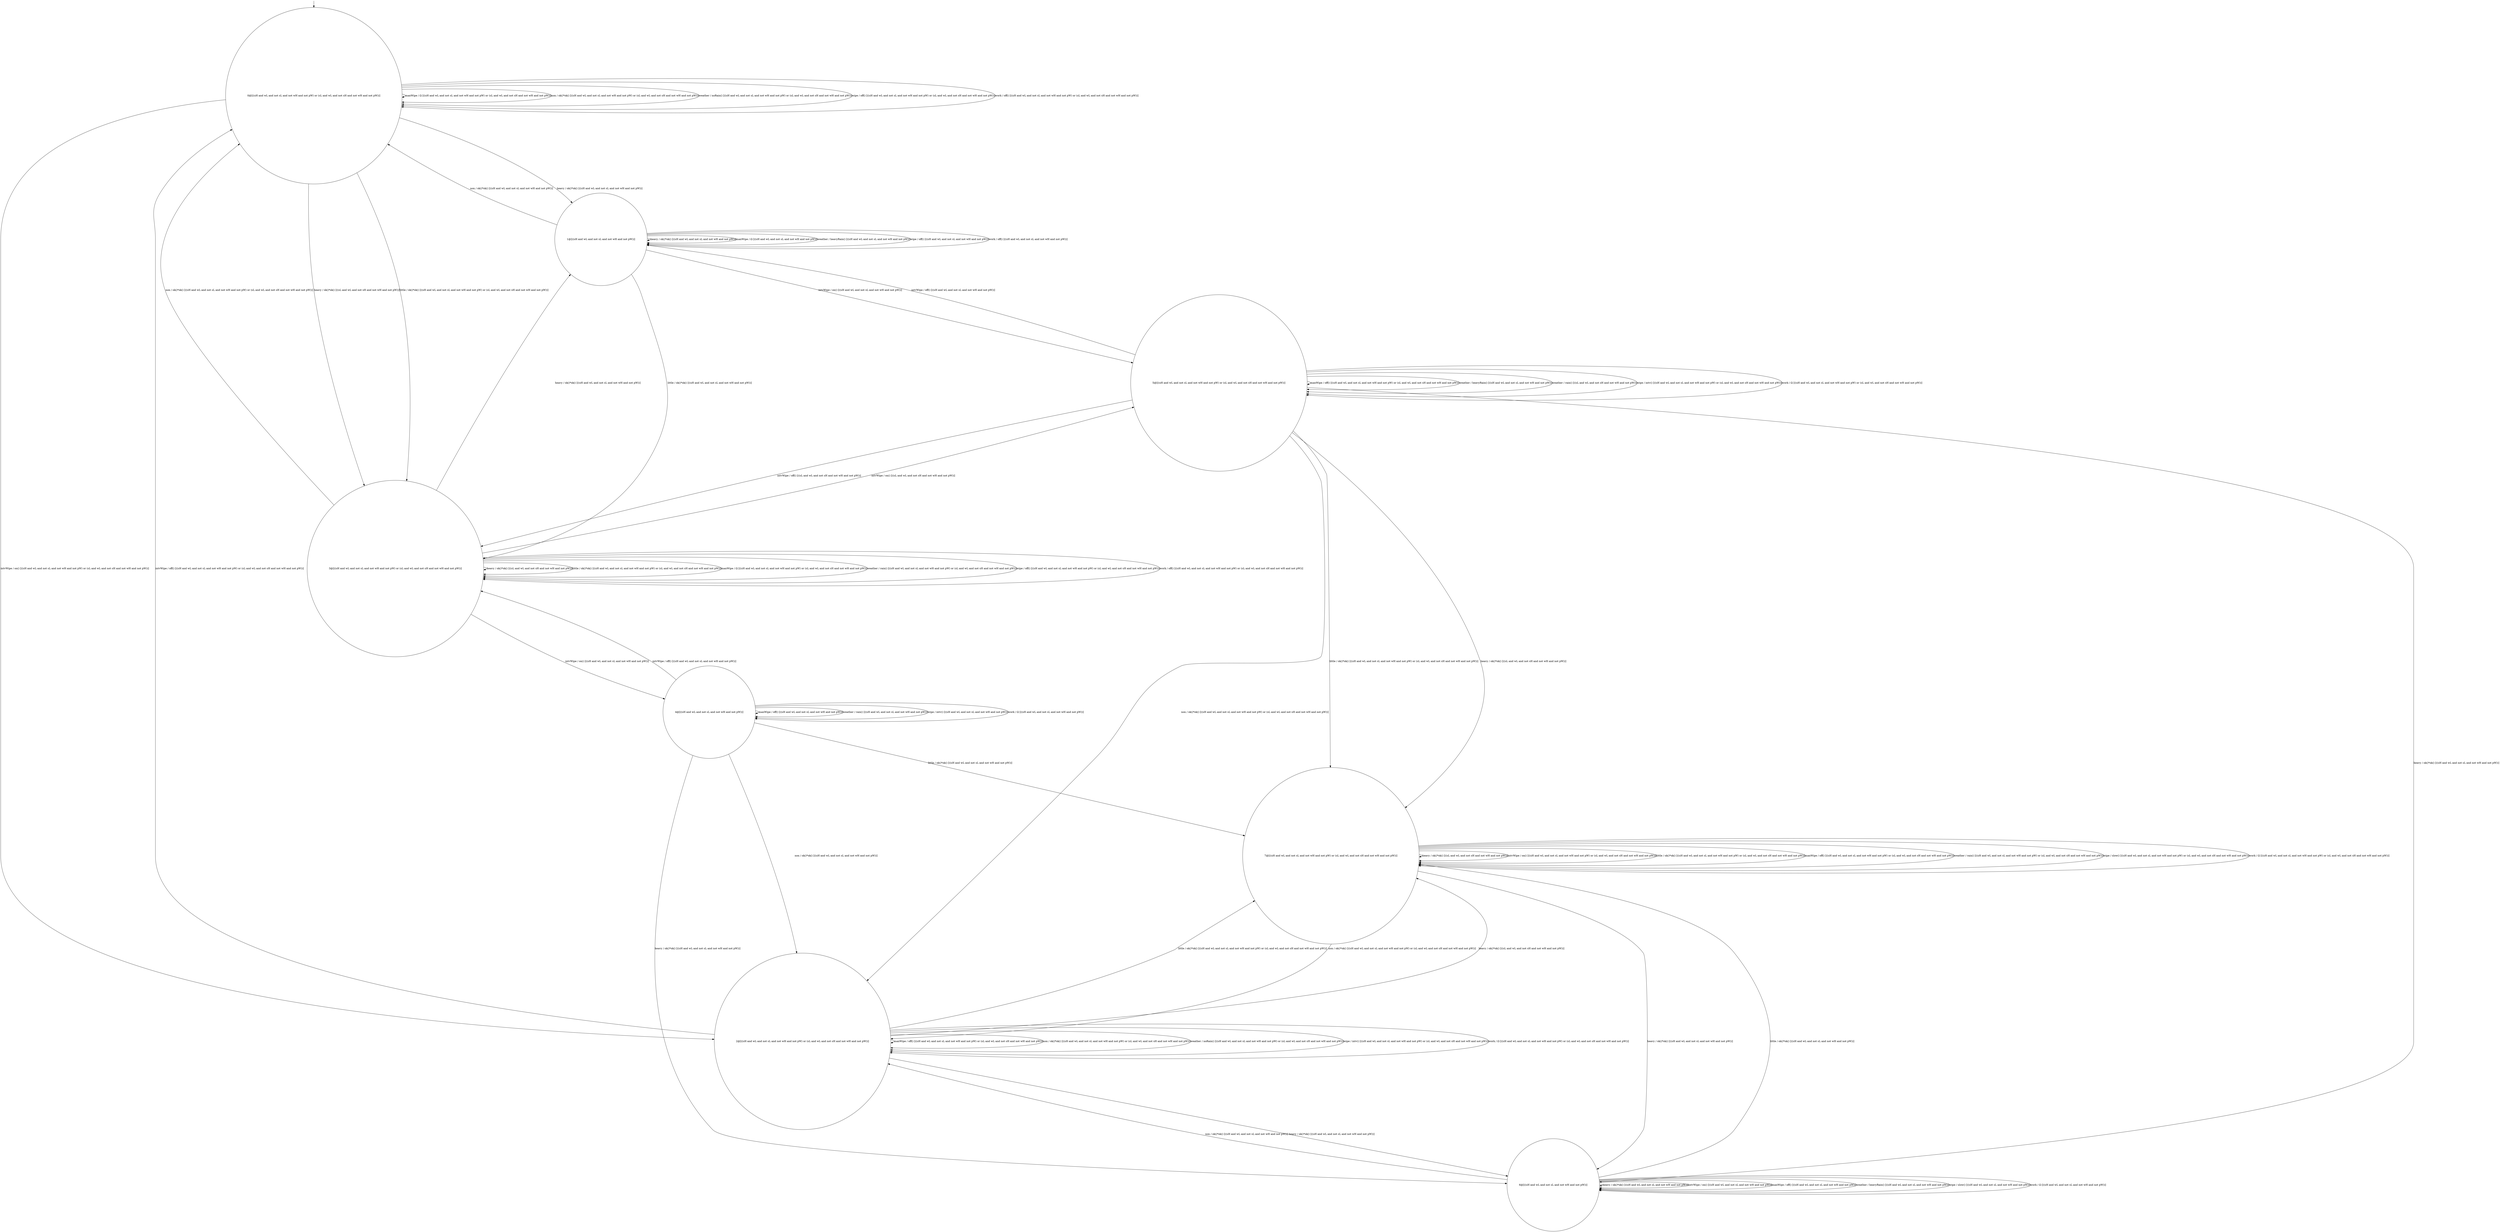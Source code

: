 digraph g {
	edge [lblstyle="above, sloped"];
	s0 [shape="circle" label="0@[((sH and wL and not sL and not wH and not pW) or (sL and wL and not sH and not wH and not pW))]"];
	s1 [shape="circle" label="1@[((sH and wL and not sL and not wH and not pW))]"];
	s2 [shape="circle" label="2@[((sH and wL and not sL and not wH and not pW) or (sL and wL and not sH and not wH and not pW))]"];
	s3 [shape="circle" label="3@[((sH and wL and not sL and not wH and not pW) or (sL and wL and not sH and not wH and not pW))]"];
	s4 [shape="circle" label="4@[((sH and wL and not sL and not wH and not pW))]"];
	s5 [shape="circle" label="5@[((sH and wL and not sL and not wH and not pW) or (sL and wL and not sH and not wH and not pW))]"];
	s6 [shape="circle" label="6@[((sH and wL and not sL and not wH and not pW))]"];
	s7 [shape="circle" label="7@[((sH and wL and not sL and not wH and not pW) or (sL and wL and not sH and not wH and not pW))]"];
	s0 -> s1 [label="heavy / ok()*ok() [((sH and wL and not sL and not wH and not pW))]"];
	s0 -> s3 [label="heavy / ok()*ok() [((sL and wL and not sH and not wH and not pW))]"];
	s0 -> s2 [label="intvWipe / on() [((sH and wL and not sL and not wH and not pW) or (sL and wL and not sH and not wH and not pW))]"];
	s0 -> s3 [label="little / ok()*ok() [((sH and wL and not sL and not wH and not pW) or (sL and wL and not sH and not wH and not pW))]"];
	s0 -> s0 [label="manWipe / Ω [((sH and wL and not sL and not wH and not pW) or (sL and wL and not sH and not wH and not pW))]"];
	s0 -> s0 [label="non / ok()*ok() [((sH and wL and not sL and not wH and not pW) or (sL and wL and not sH and not wH and not pW))]"];
	s0 -> s0 [label="weather / noRain() [((sH and wL and not sL and not wH and not pW) or (sL and wL and not sH and not wH and not pW))]"];
	s0 -> s0 [label="wipe / off() [((sH and wL and not sL and not wH and not pW) or (sL and wL and not sH and not wH and not pW))]"];
	s0 -> s0 [label="work / off() [((sH and wL and not sL and not wH and not pW) or (sL and wL and not sH and not wH and not pW))]"];
	s1 -> s1 [label="heavy / ok()*ok() [((sH and wL and not sL and not wH and not pW))]"];
	s1 -> s5 [label="intvWipe / on() [((sH and wL and not sL and not wH and not pW))]"];
	s1 -> s3 [label="little / ok()*ok() [((sH and wL and not sL and not wH and not pW))]"];
	s1 -> s1 [label="manWipe / Ω [((sH and wL and not sL and not wH and not pW))]"];
	s1 -> s0 [label="non / ok()*ok() [((sH and wL and not sL and not wH and not pW))]"];
	s1 -> s1 [label="weather / heavyRain() [((sH and wL and not sL and not wH and not pW))]"];
	s1 -> s1 [label="wipe / off() [((sH and wL and not sL and not wH and not pW))]"];
	s1 -> s1 [label="work / off() [((sH and wL and not sL and not wH and not pW))]"];
	s2 -> s6 [label="heavy / ok()*ok() [((sH and wL and not sL and not wH and not pW))]"];
	s2 -> s7 [label="heavy / ok()*ok() [((sL and wL and not sH and not wH and not pW))]"];
	s2 -> s0 [label="intvWipe / off() [((sH and wL and not sL and not wH and not pW) or (sL and wL and not sH and not wH and not pW))]"];
	s2 -> s7 [label="little / ok()*ok() [((sH and wL and not sL and not wH and not pW) or (sL and wL and not sH and not wH and not pW))]"];
	s2 -> s2 [label="manWipe / off() [((sH and wL and not sL and not wH and not pW) or (sL and wL and not sH and not wH and not pW))]"];
	s2 -> s2 [label="non / ok()*ok() [((sH and wL and not sL and not wH and not pW) or (sL and wL and not sH and not wH and not pW))]"];
	s2 -> s2 [label="weather / noRain() [((sH and wL and not sL and not wH and not pW) or (sL and wL and not sH and not wH and not pW))]"];
	s2 -> s2 [label="wipe / intv() [((sH and wL and not sL and not wH and not pW) or (sL and wL and not sH and not wH and not pW))]"];
	s2 -> s2 [label="work / Ω [((sH and wL and not sL and not wH and not pW) or (sL and wL and not sH and not wH and not pW))]"];
	s3 -> s1 [label="heavy / ok()*ok() [((sH and wL and not sL and not wH and not pW))]"];
	s3 -> s3 [label="heavy / ok()*ok() [((sL and wL and not sH and not wH and not pW))]"];
	s3 -> s5 [label="intvWipe / on() [((sL and wL and not sH and not wH and not pW))]"];
	s3 -> s4 [label="intvWipe / on() [((sH and wL and not sL and not wH and not pW))]"];
	s3 -> s3 [label="little / ok()*ok() [((sH and wL and not sL and not wH and not pW) or (sL and wL and not sH and not wH and not pW))]"];
	s3 -> s3 [label="manWipe / Ω [((sH and wL and not sL and not wH and not pW) or (sL and wL and not sH and not wH and not pW))]"];
	s3 -> s0 [label="non / ok()*ok() [((sH and wL and not sL and not wH and not pW) or (sL and wL and not sH and not wH and not pW))]"];
	s3 -> s3 [label="weather / rain() [((sH and wL and not sL and not wH and not pW) or (sL and wL and not sH and not wH and not pW))]"];
	s3 -> s3 [label="wipe / off() [((sH and wL and not sL and not wH and not pW) or (sL and wL and not sH and not wH and not pW))]"];
	s3 -> s3 [label="work / off() [((sH and wL and not sL and not wH and not pW) or (sL and wL and not sH and not wH and not pW))]"];
	s4 -> s6 [label="heavy / ok()*ok() [((sH and wL and not sL and not wH and not pW))]"];
	s4 -> s3 [label="intvWipe / off() [((sH and wL and not sL and not wH and not pW))]"];
	s4 -> s7 [label="little / ok()*ok() [((sH and wL and not sL and not wH and not pW))]"];
	s4 -> s4 [label="manWipe / off() [((sH and wL and not sL and not wH and not pW))]"];
	s4 -> s2 [label="non / ok()*ok() [((sH and wL and not sL and not wH and not pW))]"];
	s4 -> s4 [label="weather / rain() [((sH and wL and not sL and not wH and not pW))]"];
	s4 -> s4 [label="wipe / intv() [((sH and wL and not sL and not wH and not pW))]"];
	s4 -> s4 [label="work / Ω [((sH and wL and not sL and not wH and not pW))]"];
	s5 -> s7 [label="heavy / ok()*ok() [((sL and wL and not sH and not wH and not pW))]"];
	s5 -> s6 [label="heavy / ok()*ok() [((sH and wL and not sL and not wH and not pW))]"];
	s5 -> s3 [label="intvWipe / off() [((sL and wL and not sH and not wH and not pW))]"];
	s5 -> s1 [label="intvWipe / off() [((sH and wL and not sL and not wH and not pW))]"];
	s5 -> s7 [label="little / ok()*ok() [((sH and wL and not sL and not wH and not pW) or (sL and wL and not sH and not wH and not pW))]"];
	s5 -> s5 [label="manWipe / off() [((sH and wL and not sL and not wH and not pW) or (sL and wL and not sH and not wH and not pW))]"];
	s5 -> s2 [label="non / ok()*ok() [((sH and wL and not sL and not wH and not pW) or (sL and wL and not sH and not wH and not pW))]"];
	s5 -> s5 [label="weather / heavyRain() [((sH and wL and not sL and not wH and not pW))]"];
	s5 -> s5 [label="weather / rain() [((sL and wL and not sH and not wH and not pW))]"];
	s5 -> s5 [label="wipe / intv() [((sH and wL and not sL and not wH and not pW) or (sL and wL and not sH and not wH and not pW))]"];
	s5 -> s5 [label="work / Ω [((sH and wL and not sL and not wH and not pW) or (sL and wL and not sH and not wH and not pW))]"];
	s6 -> s6 [label="heavy / ok()*ok() [((sH and wL and not sL and not wH and not pW))]"];
	s6 -> s6 [label="intvWipe / on() [((sH and wL and not sL and not wH and not pW))]"];
	s6 -> s7 [label="little / ok()*ok() [((sH and wL and not sL and not wH and not pW))]"];
	s6 -> s6 [label="manWipe / off() [((sH and wL and not sL and not wH and not pW))]"];
	s6 -> s2 [label="non / ok()*ok() [((sH and wL and not sL and not wH and not pW))]"];
	s6 -> s6 [label="weather / heavyRain() [((sH and wL and not sL and not wH and not pW))]"];
	s6 -> s6 [label="wipe / slow() [((sH and wL and not sL and not wH and not pW))]"];
	s6 -> s6 [label="work / Ω [((sH and wL and not sL and not wH and not pW))]"];
	s7 -> s7 [label="heavy / ok()*ok() [((sL and wL and not sH and not wH and not pW))]"];
	s7 -> s6 [label="heavy / ok()*ok() [((sH and wL and not sL and not wH and not pW))]"];
	s7 -> s7 [label="intvWipe / on() [((sH and wL and not sL and not wH and not pW) or (sL and wL and not sH and not wH and not pW))]"];
	s7 -> s7 [label="little / ok()*ok() [((sH and wL and not sL and not wH and not pW) or (sL and wL and not sH and not wH and not pW))]"];
	s7 -> s7 [label="manWipe / off() [((sH and wL and not sL and not wH and not pW) or (sL and wL and not sH and not wH and not pW))]"];
	s7 -> s2 [label="non / ok()*ok() [((sH and wL and not sL and not wH and not pW) or (sL and wL and not sH and not wH and not pW))]"];
	s7 -> s7 [label="weather / rain() [((sH and wL and not sL and not wH and not pW) or (sL and wL and not sH and not wH and not pW))]"];
	s7 -> s7 [label="wipe / slow() [((sH and wL and not sL and not wH and not pW) or (sL and wL and not sH and not wH and not pW))]"];
	s7 -> s7 [label="work / Ω [((sH and wL and not sL and not wH and not pW) or (sL and wL and not sH and not wH and not pW))]"];
	__start0 [label="" shape="none" width="0" height="0"];
	__start0 -> s0;
}